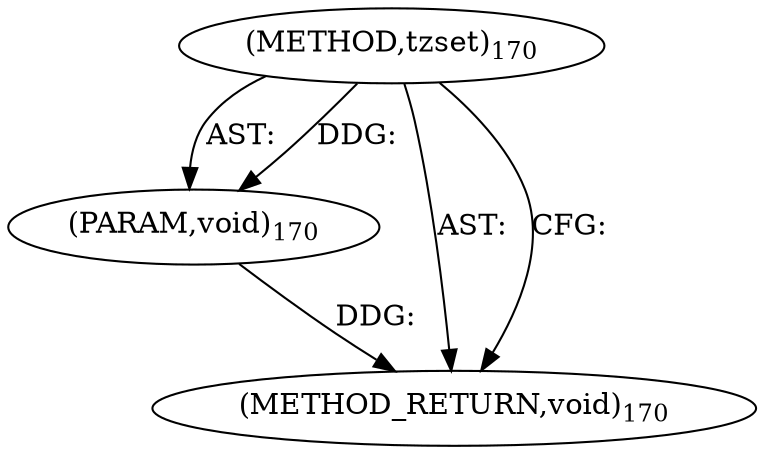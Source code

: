 digraph "tzset" {  
"7946" [label = <(METHOD,tzset)<SUB>170</SUB>> ]
"7947" [label = <(PARAM,void)<SUB>170</SUB>> ]
"7948" [label = <(METHOD_RETURN,void)<SUB>170</SUB>> ]
  "7946" -> "7947"  [ label = "AST: "] 
  "7946" -> "7948"  [ label = "AST: "] 
  "7946" -> "7948"  [ label = "CFG: "] 
  "7947" -> "7948"  [ label = "DDG: "] 
  "7946" -> "7947"  [ label = "DDG: "] 
}
